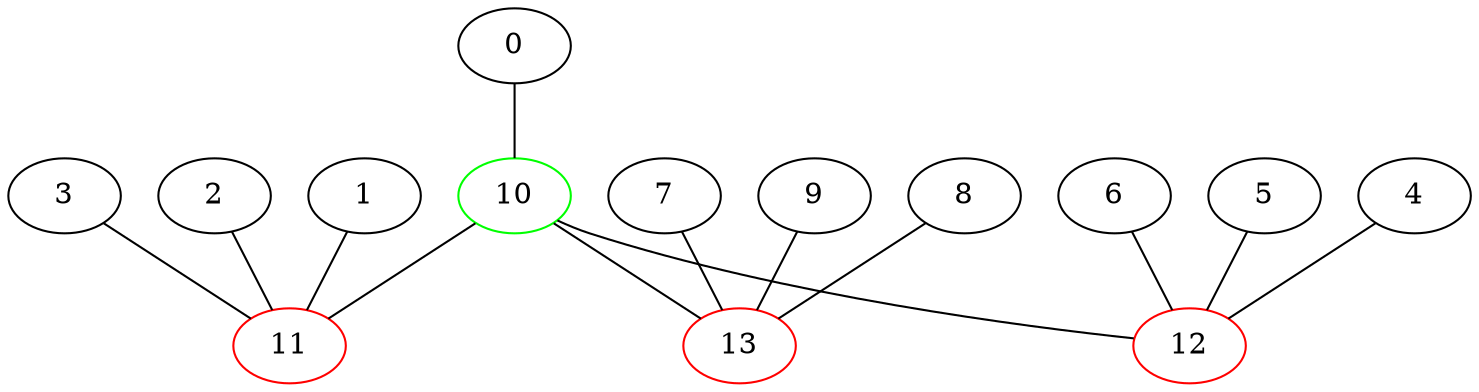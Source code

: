 graph {
  0 [color=black, label="0", pos="-0,-4!"]
  7 [color=black, label="7", pos="-2.5,4!"]
  3 [color=black, label="3", pos="5.5,4!"]
  11 [color=red, label="11", pos="4,2!"]
  10 [color=green, label="10", pos="0,-2!"]
  6 [color=black, label="6", pos="-1.5,4!"]
  2 [color=black, label="2", pos="4,4!"]
  9 [color=black, label="9", pos="-5.5,4!"]
  13 [color=red, label="13", pos="-4,2!"]
  5 [color=black, label="5", pos="-0,4!"]
  1 [color=black, label="1", pos="2.5,4!"]
  12 [color=red, label="12", pos="0,2!"]
  8 [color=black, label="8", pos="-4,4!"]
  4 [color=black, label="4", pos="1.5,4!"]

  0 -- 10
  7 -- 13
  3 -- 11
  10 -- 11
  10 -- 12
  10 -- 13
  6 -- 12
  2 -- 11
  9 -- 13
  5 -- 12
  1 -- 11
  8 -- 13
  4 -- 12
}
